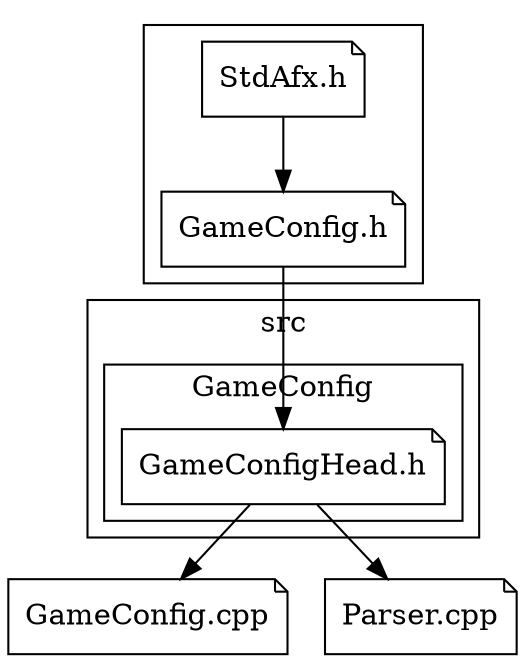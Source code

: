 digraph OverView{

node [shape=note];

subgraph cluster_include {
stdafx_h[label="StdAfx.h"];
gameconfig_h[label="GameConfig.h"];
}

subgraph cluster_src{

	label="src";

	subgraph cluster_gameconfig{
	label="GameConfig";
	gameconfig_cpp[label="GameConfig.cpp"];
	gameconfighead_h[label="GameConfigHead.h"];
	parser_cpp[label="Parser.cpp"];
	}

}


stdafx_h->gameconfig_h->gameconfighead_h;
gameconfighead_h->parser_cpp;
gameconfighead_h->gameconfig_cpp;

{rank=same;gameconfig_cpp;parser_cpp};

}